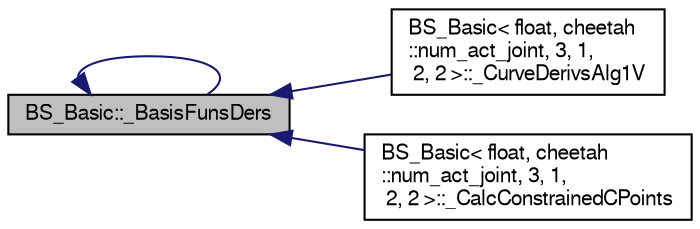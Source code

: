 digraph "BS_Basic::_BasisFunsDers"
{
  edge [fontname="FreeSans",fontsize="10",labelfontname="FreeSans",labelfontsize="10"];
  node [fontname="FreeSans",fontsize="10",shape=record];
  rankdir="LR";
  Node1 [label="BS_Basic::_BasisFunsDers",height=0.2,width=0.4,color="black", fillcolor="grey75", style="filled", fontcolor="black"];
  Node1 -> Node2 [dir="back",color="midnightblue",fontsize="10",style="solid",fontname="FreeSans"];
  Node2 [label="BS_Basic\< float, cheetah\l::num_act_joint, 3, 1,\l 2, 2 \>::_CurveDerivsAlg1V",height=0.2,width=0.4,color="black", fillcolor="white", style="filled",URL="$d9/da0/class_b_s___basic.html#a9b76125f28ae208d5d69c1a0ec61a3e5"];
  Node1 -> Node1 [dir="back",color="midnightblue",fontsize="10",style="solid",fontname="FreeSans"];
  Node1 -> Node3 [dir="back",color="midnightblue",fontsize="10",style="solid",fontname="FreeSans"];
  Node3 [label="BS_Basic\< float, cheetah\l::num_act_joint, 3, 1,\l 2, 2 \>::_CalcConstrainedCPoints",height=0.2,width=0.4,color="black", fillcolor="white", style="filled",URL="$d9/da0/class_b_s___basic.html#a187291d0712709506011b950b020fa45"];
}
